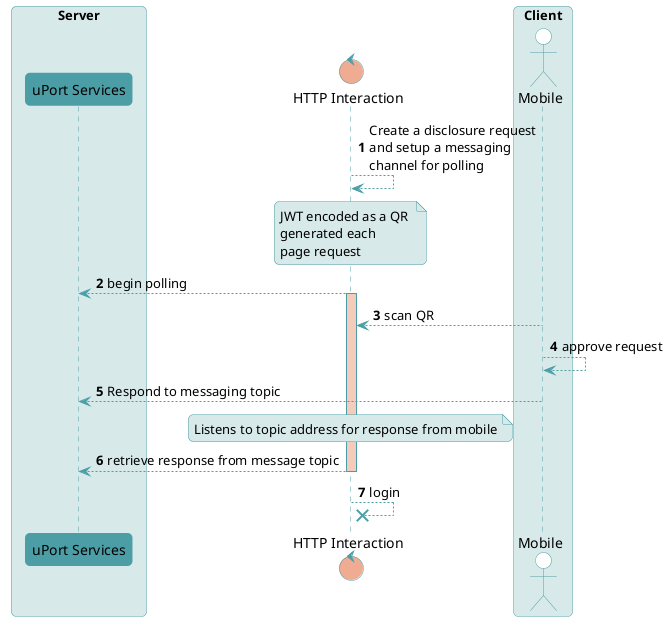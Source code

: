 @startuml
autonumber
skinparam roundcorner 10
skinparam BoxPadding 10
skinparam headerFontColor #6959DB
skinparam headerFontSize 18
skinparam ControlBorderColor #4C9EA6
skinparam NoteBorderColor #4C9EA6
skinparam sequence {
ArrowColor #4C9EA6
GroupBackgroundColor #6959DB
GroupBorderColor #EDECFF
GroupHeaderFontColor #ffffff
BoxBorderColor #4C9EA6
BoxBackgroundColor #D8E9EA
BoxPadding 10

ParticipantBorderColor #4C9EA6
ParticipantBackgroundColor #ffffff
ParticipantPadding 10

ActorBorderColor #4C9EA6
ActorBackgroundColor #ffffff
EntityBorderColor #4C9EA6
EntityBackgroundColor #ffffff
DatabaseBorderColor #4C9EA6
DatabaseBackgroundColor #ffffff
LifeLineBorderColor #4C9EA6
}
box "Server"
participant "uPort Services" as services #4C9EA6
end box
control "HTTP Interaction" as web #EFAC92
box "Client"
actor Mobile
end box 
web --> web : Create a disclosure request\nand setup a messaging\nchannel for polling
note over web #D8E9EA : JWT encoded as a QR \ngenerated each\npage request
web --> services : begin polling  
activate web #F5CBBB
Mobile --> web : scan QR
Mobile --> Mobile : approve request
Mobile --> services : Respond to messaging topic
note over web #D8E9EA : Listens to topic address for response from mobile
web --> services : retrieve response from message topic
deactivate web
web -->x web : login
@enduml
